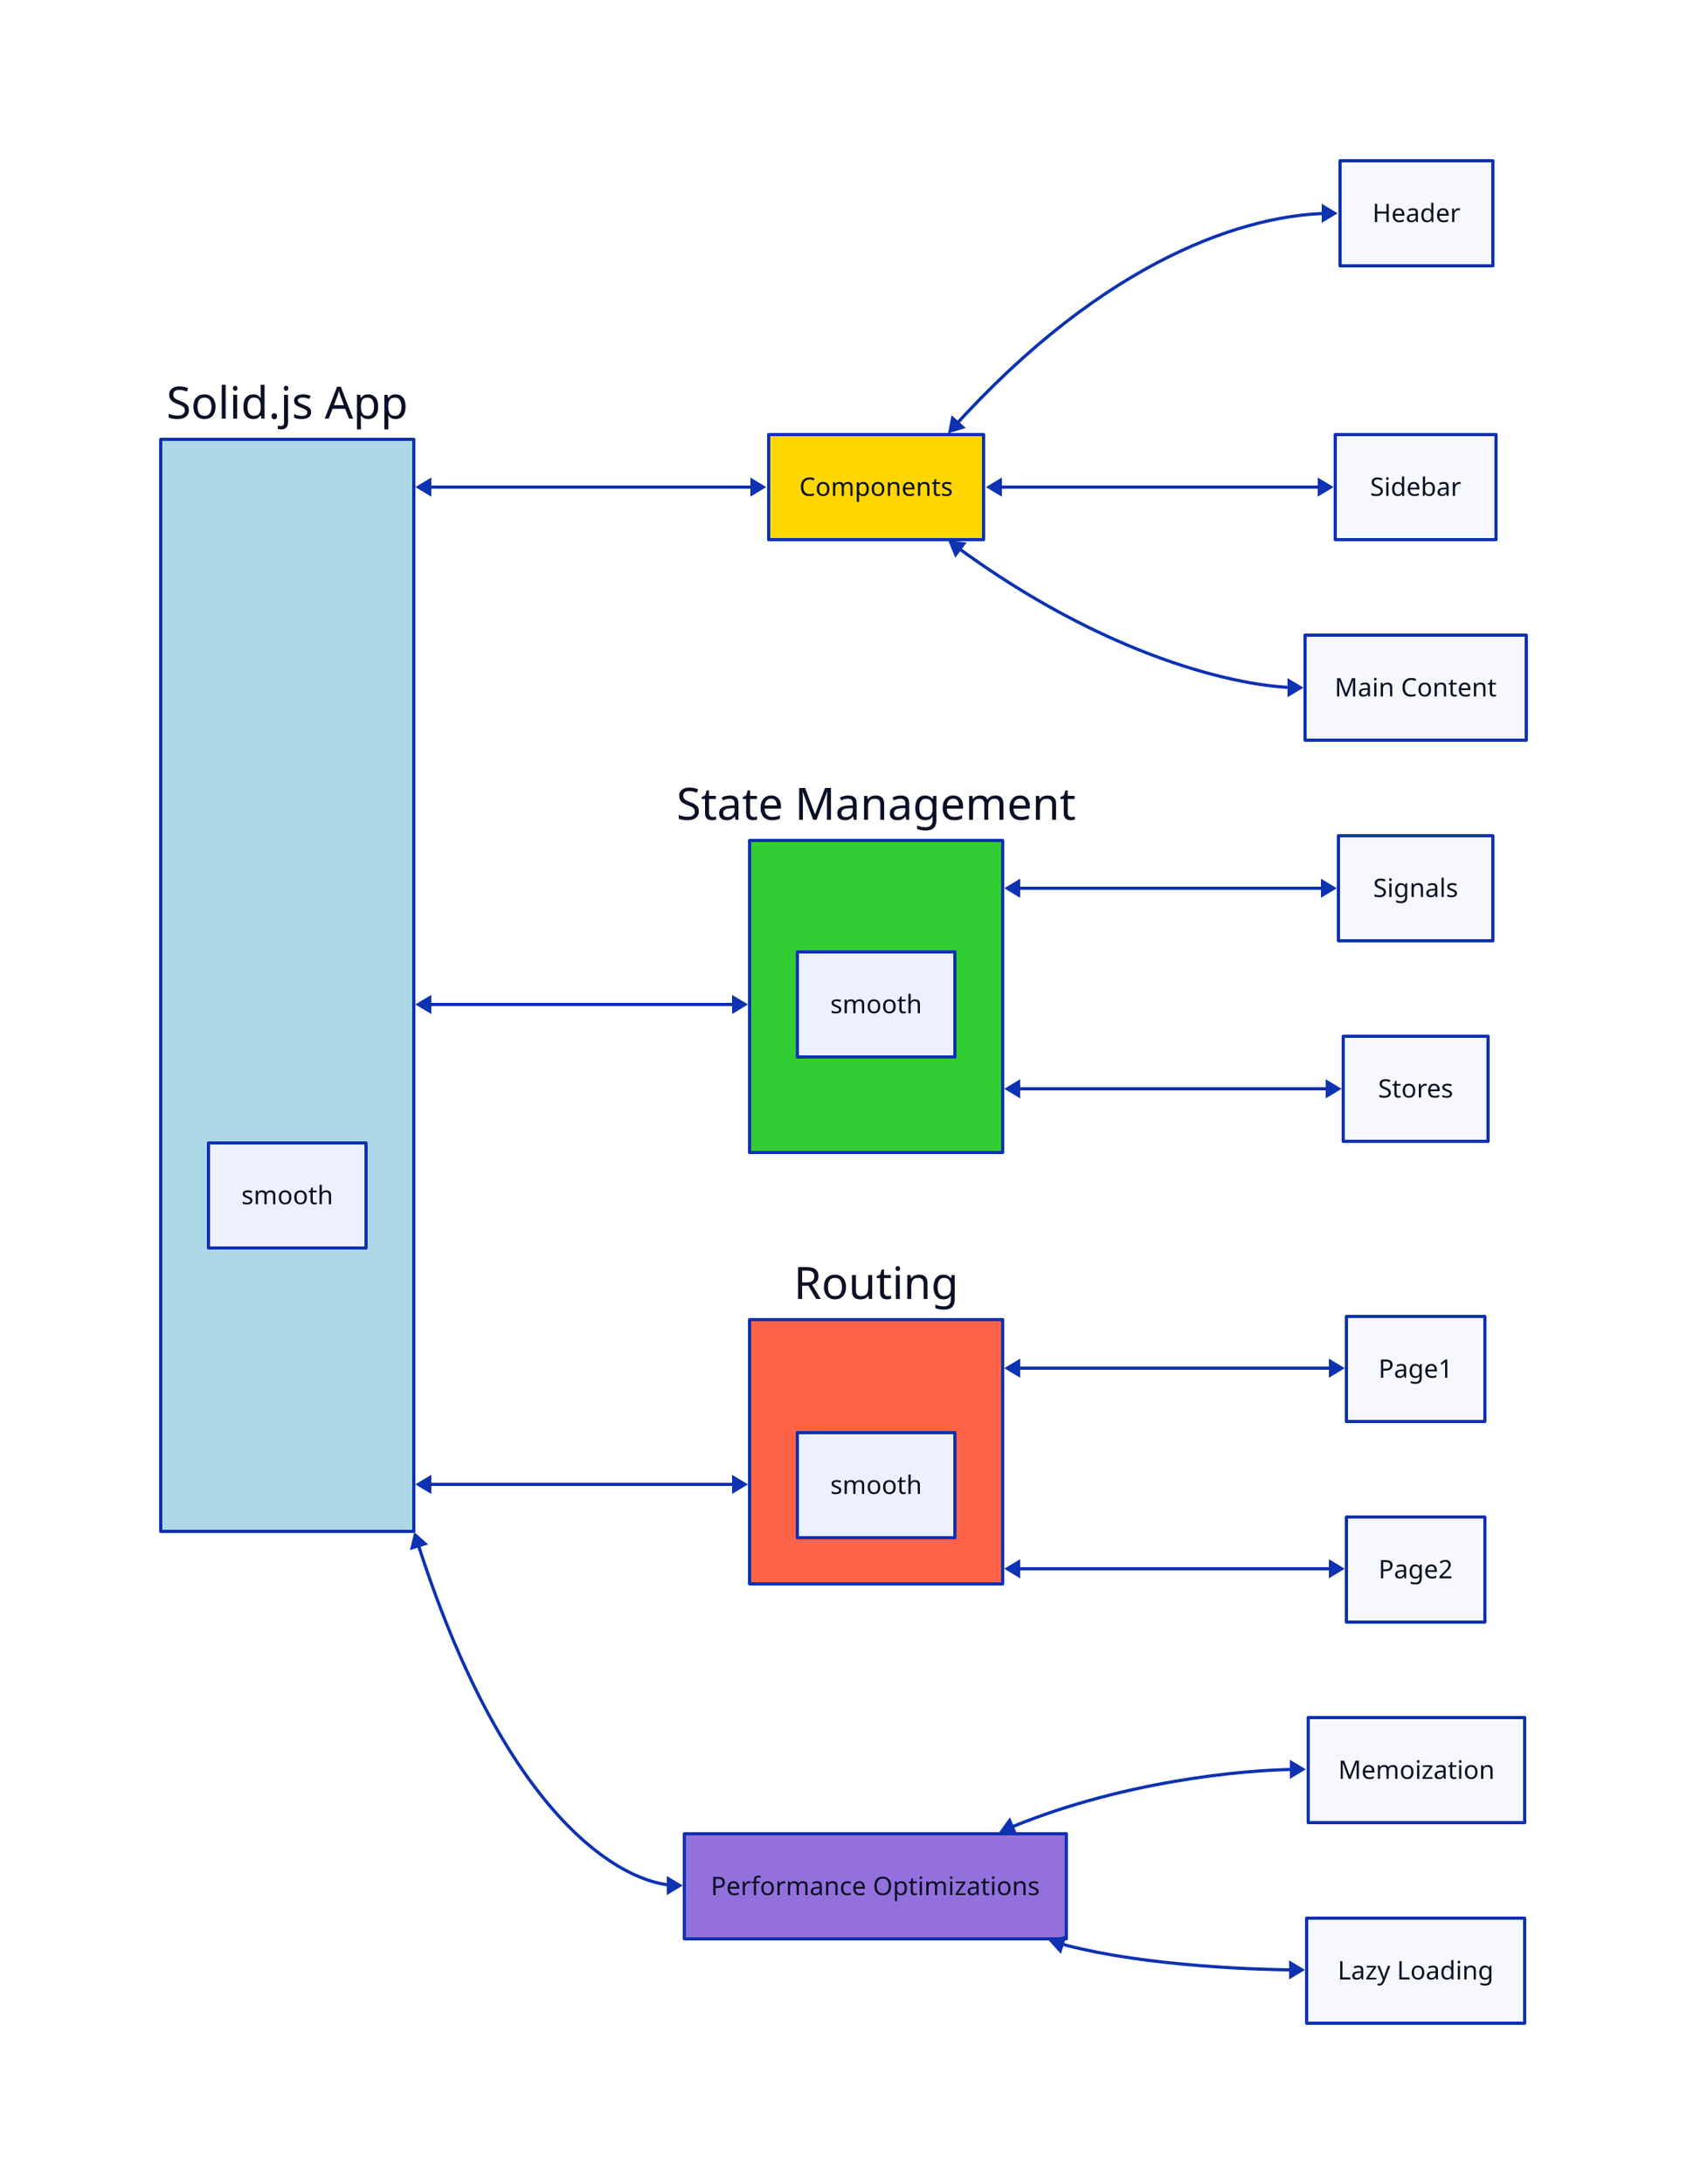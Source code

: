 direction: right

# Main topic in the center
Main: "Solid.js App" {

    style.fill: "#ADD8E6"

    style.stroke-width: 2
}

# Left Branches
"Components" {
    style.fill: "#FFD700"
}
"State Management" {
    style.fill: "#32CD32"
}

# Right Branches
"Routing" {
    style.fill: "#FF6347"
}
"Performance Optimizations" {
    style.fill: "#9370DB"
}

# Subtopics - Components
"Header"
"Sidebar"
"Main Content"

# Subtopics - State Management
"Signals"
"Stores"

# Subtopics - Routing
"Page1"
"Page2"

# Subtopics - Performance Optimizations
"Memoization"
"Lazy Loading"

# Positioning: Force a radial layout
Main <-> "Components" {
}
main.curve: smooth
Main <-> "State Management" {
}
State Management.curve: smooth
Main <-> "Routing" {

}
Routing.curve: smooth
Main <-> "Performance Optimizations" {

}
main.curve: smooth
# Subtopics - Spread outward from main branches
"Components" <-> "Header"
"Components" <-> "Sidebar"
"Components" <-> "Main Content"

"State Management" <-> "Signals"
"State Management" <-> "Stores"

"Routing" <-> "Page1"
"Routing" <-> "Page2"

"Performance Optimizations" <-> "Memoization"
"Performance Optimizations" <-> "Lazy Loading"
